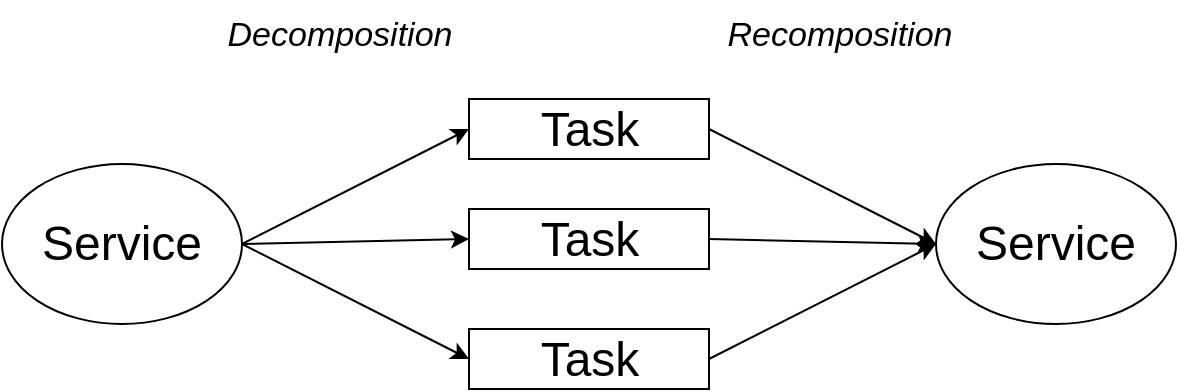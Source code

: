 <mxfile version="10.2.6" type="google"><diagram id="WXosBZSkC-sAntfgEH8L" name="Page-1"><mxGraphModel dx="913" dy="925" grid="1" gridSize="10" guides="1" tooltips="1" connect="1" arrows="1" fold="1" page="1" pageScale="1" pageWidth="827" pageHeight="1169" math="0" shadow="0"><root><mxCell id="0"/><mxCell id="1" parent="0"/><mxCell id="gt9xEBVbWtvci8Wmjf3_-1" value="Service" style="ellipse;whiteSpace=wrap;html=1;fontSize=24;" vertex="1" parent="1"><mxGeometry x="60" y="370" width="120" height="80" as="geometry"/></mxCell><mxCell id="gt9xEBVbWtvci8Wmjf3_-2" value="Task" style="rounded=0;whiteSpace=wrap;html=1;fontSize=24;" vertex="1" parent="1"><mxGeometry x="293.5" y="337.5" width="120" height="30" as="geometry"/></mxCell><mxCell id="gt9xEBVbWtvci8Wmjf3_-3" value="Task" style="rounded=0;whiteSpace=wrap;html=1;fontSize=24;" vertex="1" parent="1"><mxGeometry x="293.5" y="452.5" width="120" height="30" as="geometry"/></mxCell><mxCell id="gt9xEBVbWtvci8Wmjf3_-4" value="Task" style="rounded=0;whiteSpace=wrap;html=1;fontSize=24;" vertex="1" parent="1"><mxGeometry x="293.5" y="392.5" width="120" height="30" as="geometry"/></mxCell><mxCell id="gt9xEBVbWtvci8Wmjf3_-5" value="" style="endArrow=classic;html=1;fontSize=24;entryX=0;entryY=0.5;entryDx=0;entryDy=0;exitX=1;exitY=0.5;exitDx=0;exitDy=0;" edge="1" parent="1" source="gt9xEBVbWtvci8Wmjf3_-1" target="gt9xEBVbWtvci8Wmjf3_-2"><mxGeometry width="50" height="50" relative="1" as="geometry"><mxPoint x="180" y="390" as="sourcePoint"/><mxPoint x="205" y="345" as="targetPoint"/></mxGeometry></mxCell><mxCell id="gt9xEBVbWtvci8Wmjf3_-6" value="" style="endArrow=classic;html=1;fontSize=24;entryX=0;entryY=0.5;entryDx=0;entryDy=0;" edge="1" parent="1" target="gt9xEBVbWtvci8Wmjf3_-4"><mxGeometry width="50" height="50" relative="1" as="geometry"><mxPoint x="180" y="410" as="sourcePoint"/><mxPoint x="304" y="363" as="targetPoint"/></mxGeometry></mxCell><mxCell id="gt9xEBVbWtvci8Wmjf3_-7" value="" style="endArrow=classic;html=1;fontSize=24;entryX=0;entryY=0.5;entryDx=0;entryDy=0;exitX=1;exitY=0.5;exitDx=0;exitDy=0;" edge="1" parent="1" source="gt9xEBVbWtvci8Wmjf3_-1" target="gt9xEBVbWtvci8Wmjf3_-3"><mxGeometry width="50" height="50" relative="1" as="geometry"><mxPoint x="190" y="420" as="sourcePoint"/><mxPoint x="304" y="418" as="targetPoint"/></mxGeometry></mxCell><mxCell id="gt9xEBVbWtvci8Wmjf3_-8" value="&lt;i&gt;&lt;font style=&quot;font-size: 17px&quot;&gt;Decomposition&lt;/font&gt;&lt;/i&gt;" style="text;html=1;strokeColor=none;fillColor=none;align=center;verticalAlign=middle;whiteSpace=wrap;rounded=0;fontSize=24;" vertex="1" parent="1"><mxGeometry x="208.5" y="292.5" width="40" height="20" as="geometry"/></mxCell><mxCell id="gt9xEBVbWtvci8Wmjf3_-11" value="Service" style="ellipse;whiteSpace=wrap;html=1;fontSize=24;" vertex="1" parent="1"><mxGeometry x="527" y="370" width="120" height="80" as="geometry"/></mxCell><mxCell id="gt9xEBVbWtvci8Wmjf3_-13" value="" style="endArrow=classic;html=1;fontSize=24;exitX=1;exitY=0.5;exitDx=0;exitDy=0;entryX=0;entryY=0.5;entryDx=0;entryDy=0;" edge="1" parent="1" source="gt9xEBVbWtvci8Wmjf3_-2" target="gt9xEBVbWtvci8Wmjf3_-11"><mxGeometry width="50" height="50" relative="1" as="geometry"><mxPoint x="60" y="550" as="sourcePoint"/><mxPoint x="520" y="410" as="targetPoint"/></mxGeometry></mxCell><mxCell id="gt9xEBVbWtvci8Wmjf3_-14" value="" style="endArrow=classic;html=1;fontSize=24;exitX=1;exitY=0.5;exitDx=0;exitDy=0;entryX=0;entryY=0.5;entryDx=0;entryDy=0;" edge="1" parent="1" source="gt9xEBVbWtvci8Wmjf3_-4" target="gt9xEBVbWtvci8Wmjf3_-11"><mxGeometry width="50" height="50" relative="1" as="geometry"><mxPoint x="424" y="363" as="sourcePoint"/><mxPoint x="537" y="420" as="targetPoint"/></mxGeometry></mxCell><mxCell id="gt9xEBVbWtvci8Wmjf3_-15" value="" style="endArrow=classic;html=1;fontSize=24;exitX=1;exitY=0.5;exitDx=0;exitDy=0;entryX=0;entryY=0.5;entryDx=0;entryDy=0;" edge="1" parent="1" source="gt9xEBVbWtvci8Wmjf3_-3" target="gt9xEBVbWtvci8Wmjf3_-11"><mxGeometry width="50" height="50" relative="1" as="geometry"><mxPoint x="424" y="418" as="sourcePoint"/><mxPoint x="537" y="420" as="targetPoint"/></mxGeometry></mxCell><mxCell id="gt9xEBVbWtvci8Wmjf3_-16" value="&lt;i&gt;&lt;font style=&quot;font-size: 17px&quot;&gt;Recomposition&lt;/font&gt;&lt;/i&gt;" style="text;html=1;strokeColor=none;fillColor=none;align=center;verticalAlign=middle;whiteSpace=wrap;rounded=0;fontSize=24;" vertex="1" parent="1"><mxGeometry x="458.5" y="292.5" width="40" height="20" as="geometry"/></mxCell></root></mxGraphModel></diagram></mxfile>